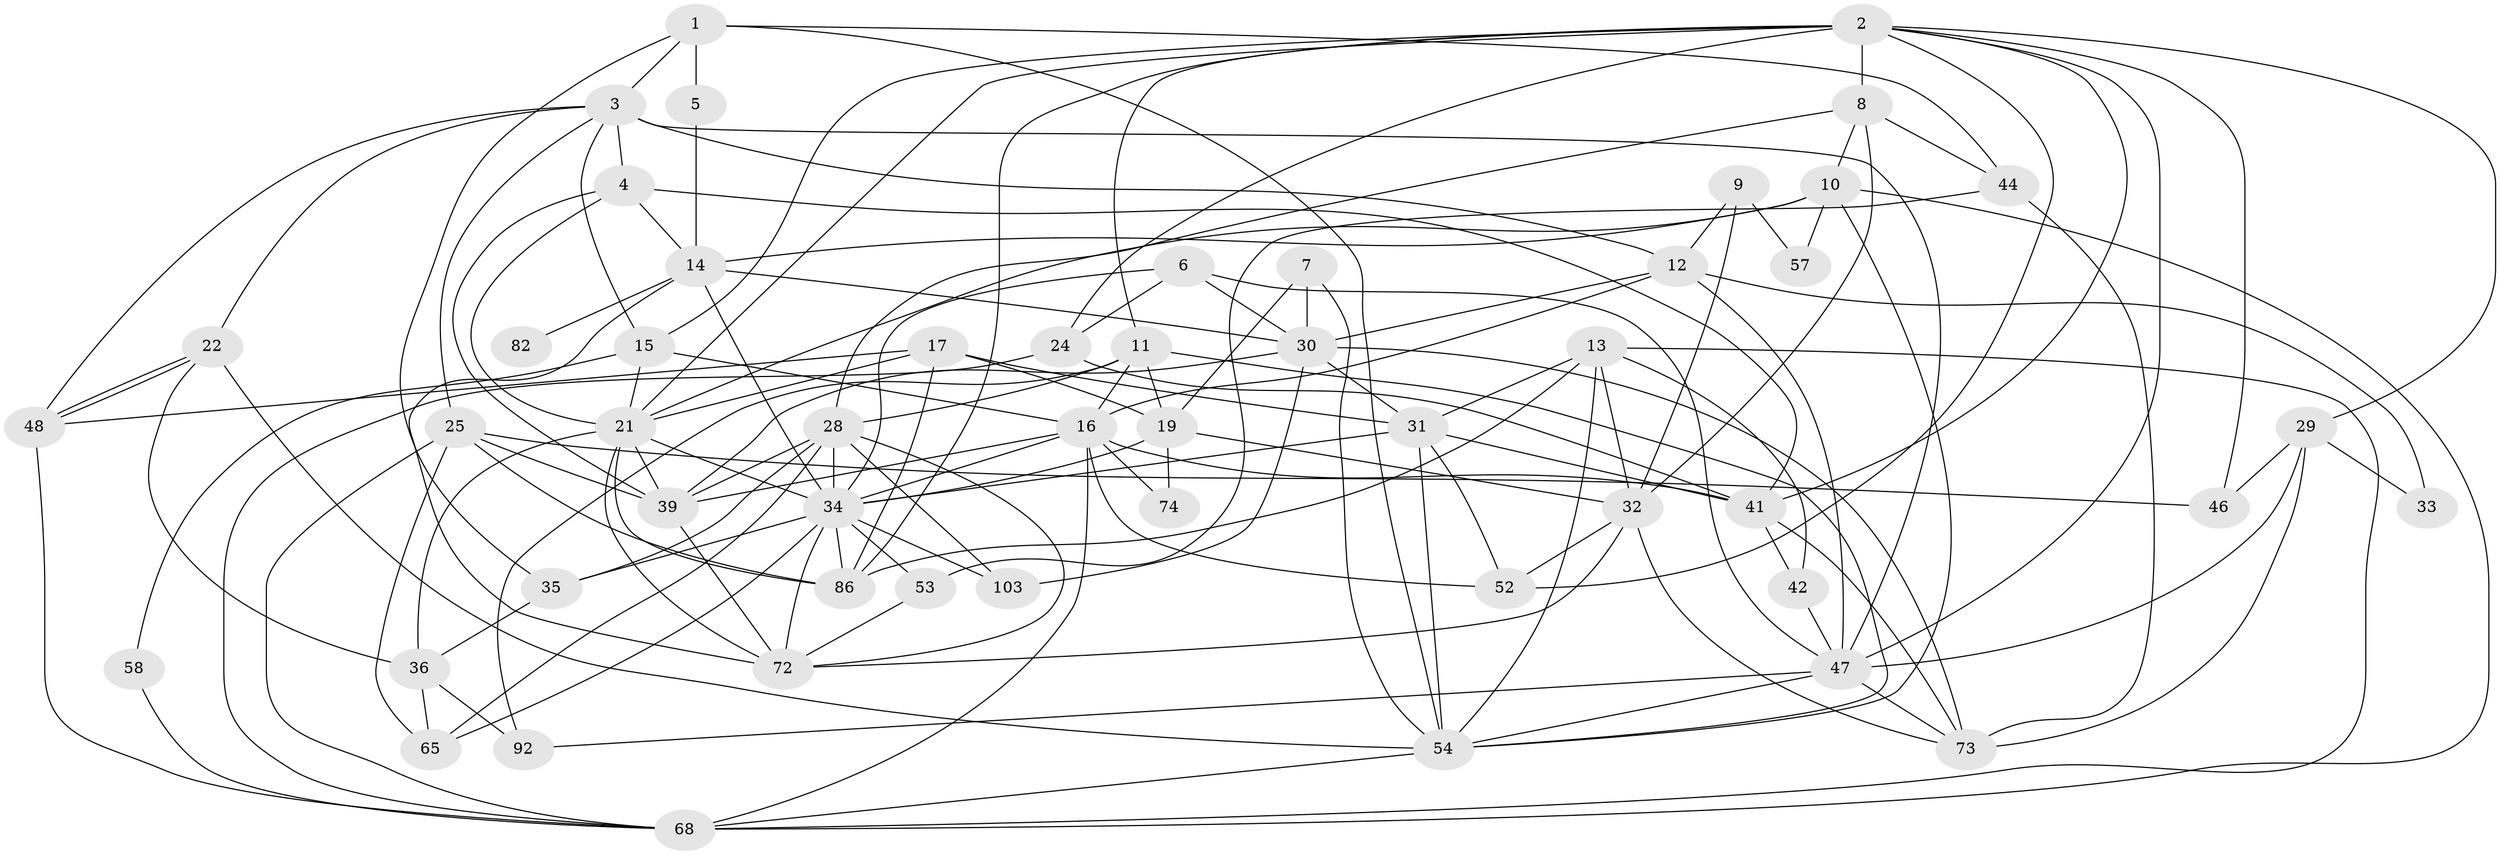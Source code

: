 // original degree distribution, {6: 0.07692307692307693, 4: 0.2692307692307692, 3: 0.25, 2: 0.14423076923076922, 5: 0.20192307692307693, 7: 0.04807692307692308, 8: 0.009615384615384616}
// Generated by graph-tools (version 1.1) at 2025/15/03/09/25 04:15:16]
// undirected, 52 vertices, 142 edges
graph export_dot {
graph [start="1"]
  node [color=gray90,style=filled];
  1 [super="+23+38"];
  2 [super="+50"];
  3 [super="+88+26"];
  4 [super="+80+40"];
  5;
  6;
  7;
  8;
  9;
  10 [super="+91"];
  11 [super="+99"];
  12 [super="+100"];
  13 [super="+18"];
  14 [super="+62+63"];
  15 [super="+78"];
  16 [super="+95+20+55"];
  17 [super="+49"];
  19 [super="+94"];
  21 [super="+97+27"];
  22;
  24;
  25 [super="+87"];
  28 [super="+77"];
  29 [super="+90+37"];
  30 [super="+102"];
  31 [super="+66+43"];
  32 [super="+61+67"];
  33;
  34 [super="+45+76"];
  35;
  36 [super="+69"];
  39 [super="+59+79"];
  41 [super="+60"];
  42;
  44 [super="+64"];
  46;
  47 [super="+56+51"];
  48 [super="+71"];
  52;
  53;
  54 [super="+81+89+83"];
  57;
  58;
  65;
  68 [super="+70+85"];
  72 [super="+75"];
  73;
  74;
  82;
  86 [super="+98"];
  92;
  103;
  1 -- 5;
  1 -- 54;
  1 -- 44;
  1 -- 3;
  1 -- 35;
  2 -- 11;
  2 -- 41;
  2 -- 8;
  2 -- 52;
  2 -- 86;
  2 -- 24;
  2 -- 46;
  2 -- 47;
  2 -- 21;
  2 -- 29;
  2 -- 15;
  3 -- 12 [weight=2];
  3 -- 22;
  3 -- 47;
  3 -- 15;
  3 -- 48;
  3 -- 4 [weight=2];
  3 -- 25;
  4 -- 21;
  4 -- 14;
  4 -- 39;
  4 -- 41;
  5 -- 14;
  6 -- 30;
  6 -- 24;
  6 -- 47;
  6 -- 34;
  7 -- 19;
  7 -- 30;
  7 -- 54;
  8 -- 32;
  8 -- 10;
  8 -- 28;
  8 -- 44;
  9 -- 57;
  9 -- 32;
  9 -- 12;
  10 -- 68;
  10 -- 14;
  10 -- 21;
  10 -- 57;
  10 -- 54;
  11 -- 92;
  11 -- 16 [weight=3];
  11 -- 28;
  11 -- 19;
  11 -- 54;
  12 -- 33;
  12 -- 30;
  12 -- 16;
  12 -- 47;
  13 -- 68;
  13 -- 32;
  13 -- 86;
  13 -- 42;
  13 -- 31;
  13 -- 54;
  14 -- 82 [weight=2];
  14 -- 30 [weight=3];
  14 -- 72;
  14 -- 34;
  15 -- 21;
  15 -- 16;
  15 -- 58;
  16 -- 41;
  16 -- 68;
  16 -- 74;
  16 -- 52;
  16 -- 39;
  16 -- 34;
  17 -- 48 [weight=2];
  17 -- 19;
  17 -- 86;
  17 -- 21;
  17 -- 31;
  19 -- 74;
  19 -- 32;
  19 -- 34;
  21 -- 86;
  21 -- 72;
  21 -- 39;
  21 -- 34;
  21 -- 36;
  22 -- 48;
  22 -- 48;
  22 -- 36;
  22 -- 54;
  24 -- 68;
  24 -- 41;
  25 -- 46;
  25 -- 65;
  25 -- 68;
  25 -- 86;
  25 -- 39;
  28 -- 103;
  28 -- 65;
  28 -- 35;
  28 -- 72;
  28 -- 34 [weight=2];
  28 -- 39;
  29 -- 46;
  29 -- 47;
  29 -- 73;
  29 -- 33;
  30 -- 39;
  30 -- 103;
  30 -- 73;
  30 -- 31;
  31 -- 54;
  31 -- 41;
  31 -- 34;
  31 -- 52;
  32 -- 52;
  32 -- 73;
  32 -- 72;
  34 -- 65;
  34 -- 35;
  34 -- 103;
  34 -- 72;
  34 -- 53;
  34 -- 86;
  35 -- 36;
  36 -- 92;
  36 -- 65;
  39 -- 72;
  41 -- 73;
  41 -- 42;
  42 -- 47;
  44 -- 73;
  44 -- 53;
  47 -- 92;
  47 -- 73;
  47 -- 54;
  48 -- 68;
  53 -- 72;
  54 -- 68;
  58 -- 68;
}
